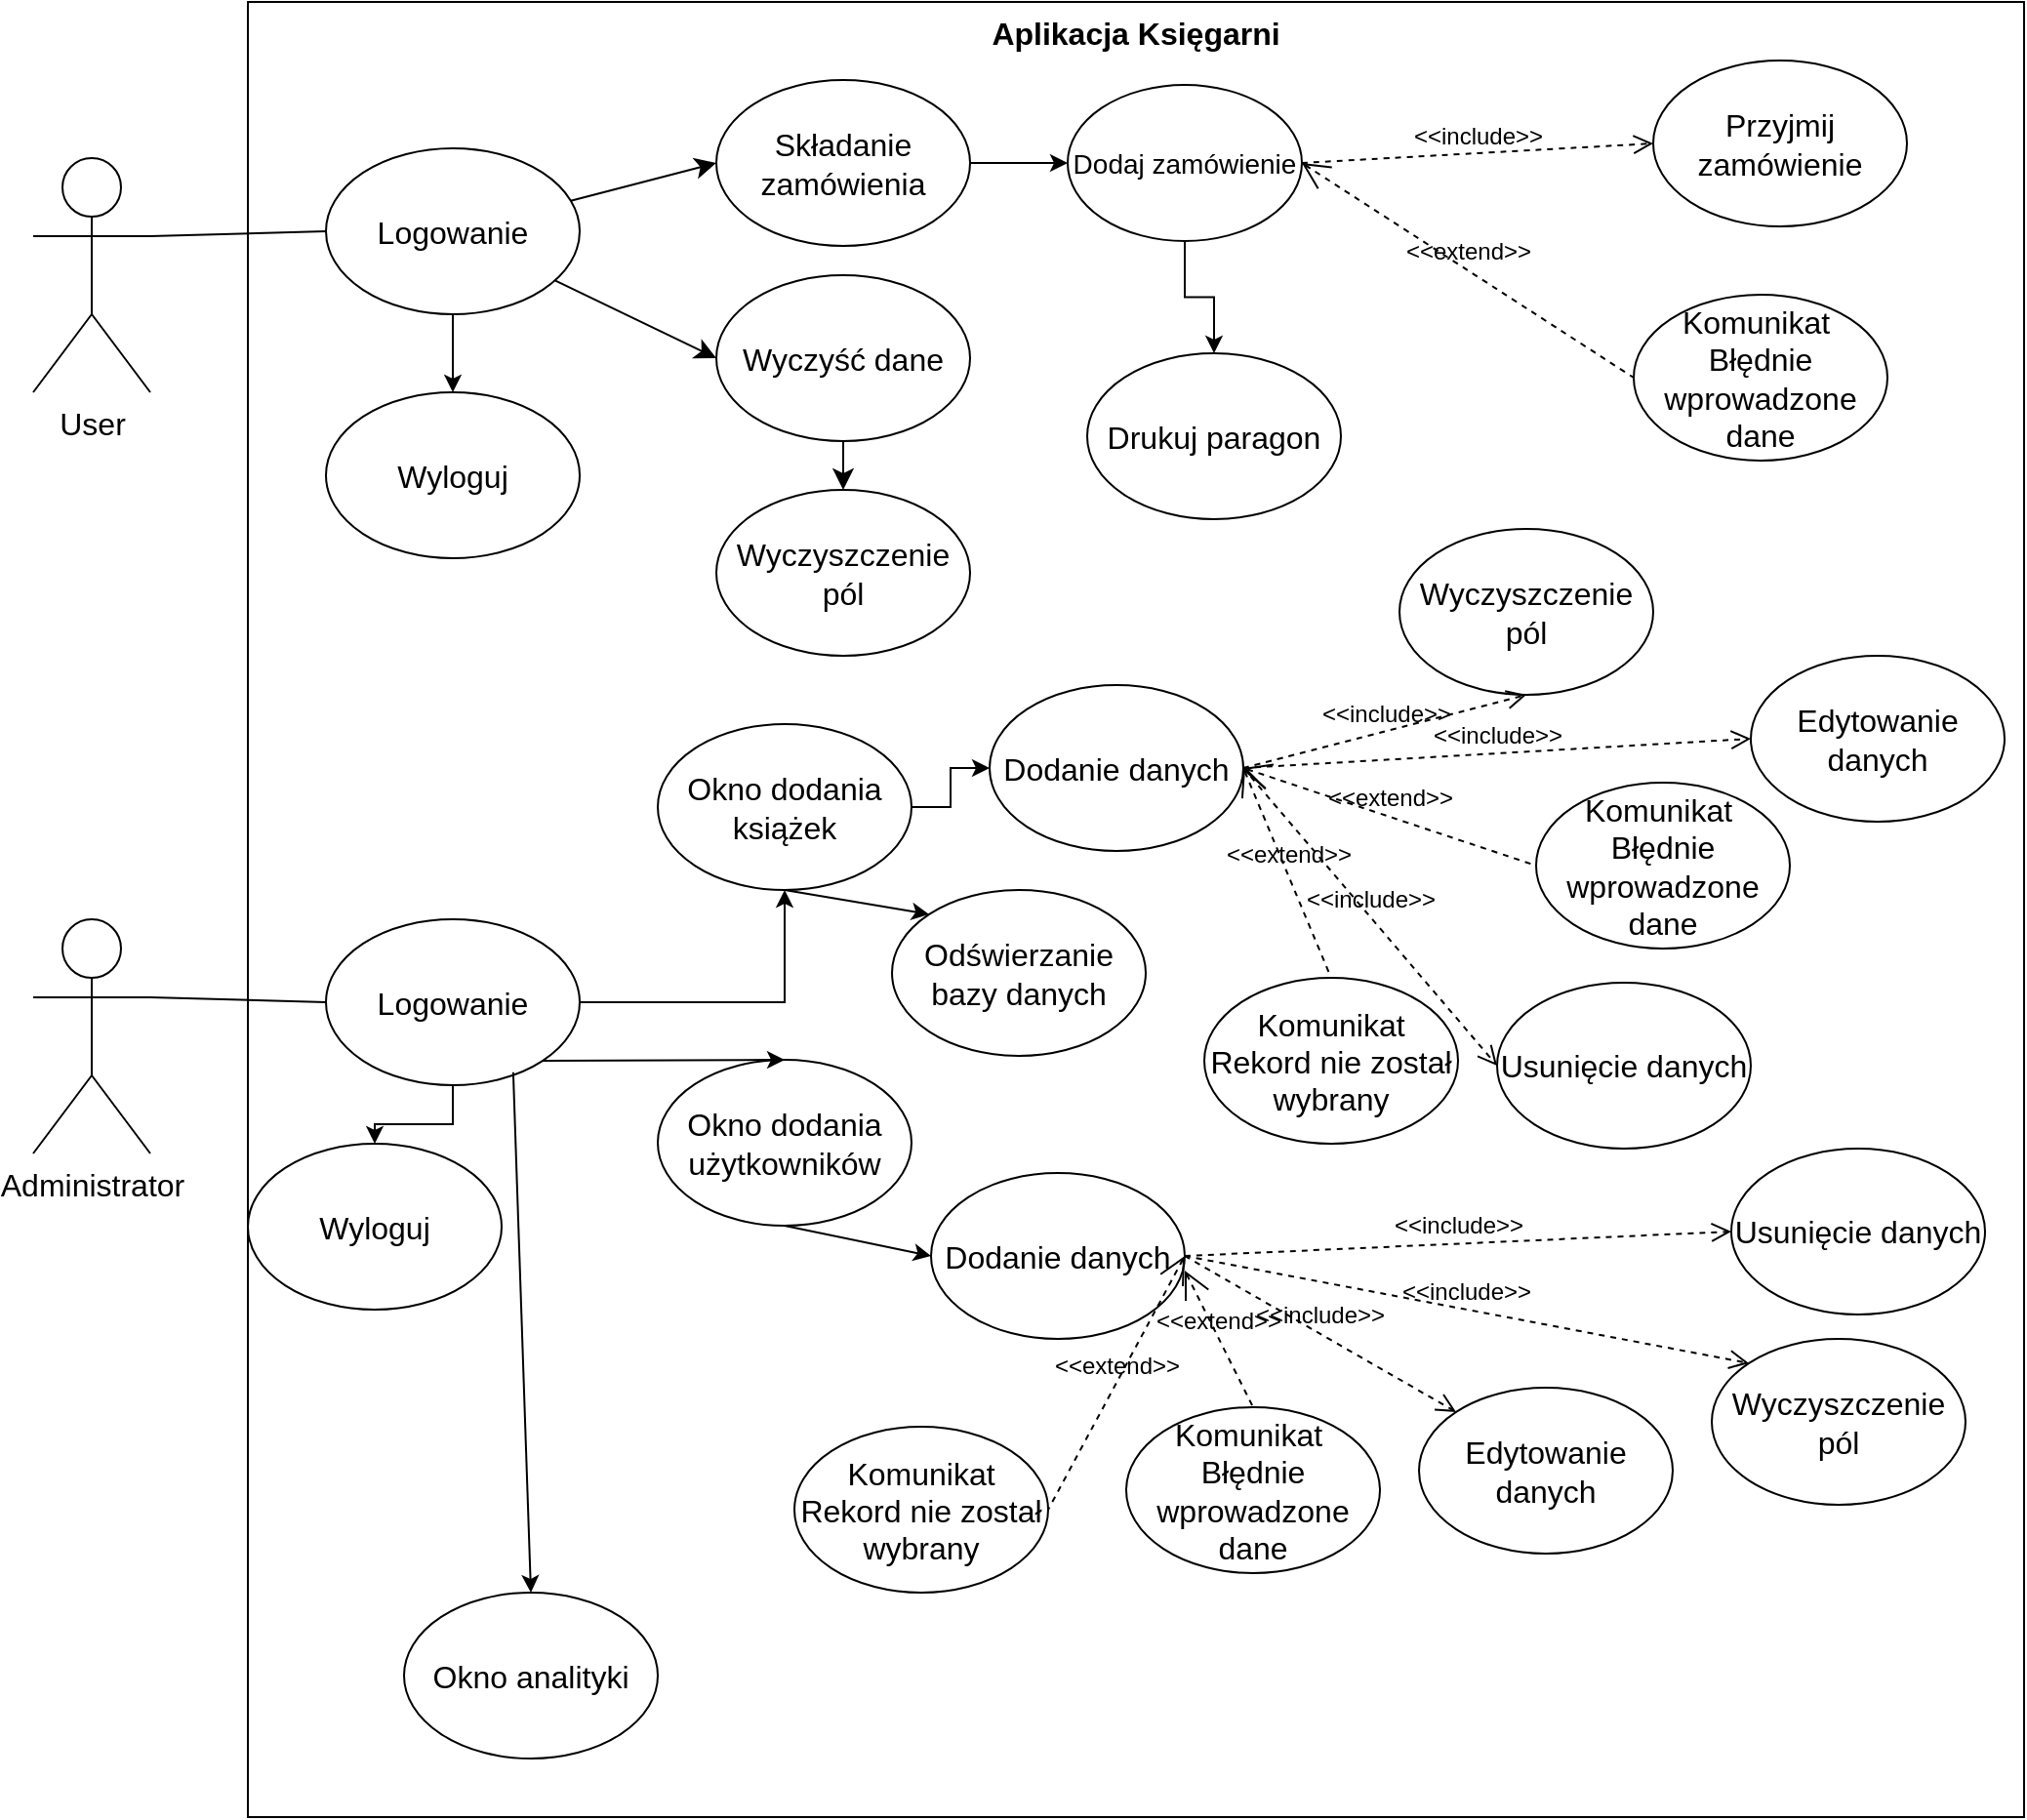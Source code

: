 <mxfile version="21.7.5" type="device">
  <diagram name="Strona-1" id="RFCZKXFTVOAzxU45ScVK">
    <mxGraphModel dx="1050" dy="542" grid="1" gridSize="10" guides="1" tooltips="1" connect="1" arrows="1" fold="1" page="1" pageScale="1" pageWidth="827" pageHeight="1169" math="0" shadow="0">
      <root>
        <mxCell id="0" />
        <mxCell id="1" parent="0" />
        <mxCell id="qy40lGcezs1Elsbzkqo5-3" value="Aplikacja Księgarni" style="shape=rect;html=1;verticalAlign=top;fontStyle=1;whiteSpace=wrap;align=center;fontSize=16;" parent="1" vertex="1">
          <mxGeometry x="150" width="910" height="930" as="geometry" />
        </mxCell>
        <mxCell id="xeGJBtiFmaIVh6h41Zp6-2" style="edgeStyle=none;curved=1;rounded=0;orthogonalLoop=1;jettySize=auto;html=1;entryX=0;entryY=0.5;entryDx=0;entryDy=0;fontSize=12;startSize=8;endSize=8;exitX=1;exitY=0.333;exitDx=0;exitDy=0;exitPerimeter=0;endArrow=none;endFill=0;" parent="1" source="qy40lGcezs1Elsbzkqo5-2" target="hJ5amDxZeMhtgakDQaXU-15" edge="1">
          <mxGeometry relative="1" as="geometry" />
        </mxCell>
        <mxCell id="xeGJBtiFmaIVh6h41Zp6-12" style="edgeStyle=none;curved=1;rounded=0;orthogonalLoop=1;jettySize=auto;html=1;entryX=0;entryY=0.5;entryDx=0;entryDy=0;fontSize=12;startSize=8;endSize=8;exitX=1;exitY=0.333;exitDx=0;exitDy=0;exitPerimeter=0;endArrow=none;endFill=0;" parent="1" source="hJ5amDxZeMhtgakDQaXU-1" target="qy40lGcezs1Elsbzkqo5-16" edge="1">
          <mxGeometry relative="1" as="geometry">
            <mxPoint x="310" y="330" as="sourcePoint" />
          </mxGeometry>
        </mxCell>
        <mxCell id="hJ5amDxZeMhtgakDQaXU-1" value="Administrator" style="shape=umlActor;verticalLabelPosition=bottom;verticalAlign=top;html=1;outlineConnect=0;fontSize=16;" parent="1" vertex="1">
          <mxGeometry x="40" y="470" width="60" height="120" as="geometry" />
        </mxCell>
        <mxCell id="qy40lGcezs1Elsbzkqo5-29" style="edgeStyle=none;curved=1;rounded=0;orthogonalLoop=1;jettySize=auto;html=1;entryX=0;entryY=0.5;entryDx=0;entryDy=0;fontSize=12;startSize=8;endSize=8;" parent="1" source="hJ5amDxZeMhtgakDQaXU-15" target="qy40lGcezs1Elsbzkqo5-28" edge="1">
          <mxGeometry relative="1" as="geometry" />
        </mxCell>
        <mxCell id="qy40lGcezs1Elsbzkqo5-31" style="edgeStyle=none;curved=1;rounded=0;orthogonalLoop=1;jettySize=auto;html=1;entryX=0;entryY=0.5;entryDx=0;entryDy=0;fontSize=12;startSize=8;endSize=8;" parent="1" source="hJ5amDxZeMhtgakDQaXU-15" target="qy40lGcezs1Elsbzkqo5-30" edge="1">
          <mxGeometry relative="1" as="geometry" />
        </mxCell>
        <mxCell id="1l_PIfcA9y4RQT2Jm7VL-16" value="" style="edgeStyle=orthogonalEdgeStyle;shape=connector;rounded=0;orthogonalLoop=1;jettySize=auto;html=1;labelBackgroundColor=default;strokeColor=default;fontFamily=Helvetica;fontSize=11;fontColor=default;endArrow=classic;" edge="1" parent="1" source="hJ5amDxZeMhtgakDQaXU-15" target="1l_PIfcA9y4RQT2Jm7VL-15">
          <mxGeometry relative="1" as="geometry" />
        </mxCell>
        <mxCell id="hJ5amDxZeMhtgakDQaXU-15" value="Logowanie" style="ellipse;whiteSpace=wrap;html=1;fontSize=16;" parent="1" vertex="1">
          <mxGeometry x="190" y="75" width="130" height="85" as="geometry" />
        </mxCell>
        <mxCell id="qy40lGcezs1Elsbzkqo5-2" value="User" style="shape=umlActor;verticalLabelPosition=bottom;verticalAlign=top;html=1;outlineConnect=0;fontSize=16;" parent="1" vertex="1">
          <mxGeometry x="40" y="80" width="60" height="120" as="geometry" />
        </mxCell>
        <mxCell id="qy40lGcezs1Elsbzkqo5-4" value="Przyjmij zamówienie" style="ellipse;whiteSpace=wrap;html=1;fontSize=16;" parent="1" vertex="1">
          <mxGeometry x="870" y="30" width="130" height="85" as="geometry" />
        </mxCell>
        <mxCell id="qy40lGcezs1Elsbzkqo5-5" value="Komunikat&amp;nbsp;&lt;br&gt;Błędnie wprowadzone dane" style="ellipse;whiteSpace=wrap;html=1;fontSize=16;" parent="1" vertex="1">
          <mxGeometry x="860" y="150" width="130" height="85" as="geometry" />
        </mxCell>
        <mxCell id="qy40lGcezs1Elsbzkqo5-9" value="Usunięcie danych" style="ellipse;whiteSpace=wrap;html=1;fontSize=16;" parent="1" vertex="1">
          <mxGeometry x="790" y="502.5" width="130" height="85" as="geometry" />
        </mxCell>
        <mxCell id="qy40lGcezs1Elsbzkqo5-10" value="Edytowanie danych" style="ellipse;whiteSpace=wrap;html=1;fontSize=16;" parent="1" vertex="1">
          <mxGeometry x="920" y="335" width="130" height="85" as="geometry" />
        </mxCell>
        <mxCell id="qy40lGcezs1Elsbzkqo5-11" value="&amp;lt;&amp;lt;include&amp;gt;&amp;gt;" style="edgeStyle=none;html=1;endArrow=open;verticalAlign=bottom;dashed=1;labelBackgroundColor=none;rounded=0;fontSize=12;startSize=8;endSize=8;curved=1;exitX=1;exitY=0.5;exitDx=0;exitDy=0;entryX=0;entryY=0.5;entryDx=0;entryDy=0;" parent="1" source="1l_PIfcA9y4RQT2Jm7VL-21" target="qy40lGcezs1Elsbzkqo5-10" edge="1">
          <mxGeometry width="160" relative="1" as="geometry">
            <mxPoint x="757.825" y="367.39" as="sourcePoint" />
            <mxPoint x="910" y="410" as="targetPoint" />
          </mxGeometry>
        </mxCell>
        <mxCell id="qy40lGcezs1Elsbzkqo5-12" value="&amp;lt;&amp;lt;include&amp;gt;&amp;gt;" style="edgeStyle=none;html=1;endArrow=open;verticalAlign=bottom;dashed=1;labelBackgroundColor=none;rounded=0;fontSize=12;startSize=8;endSize=8;curved=1;exitX=1;exitY=0.5;exitDx=0;exitDy=0;entryX=0;entryY=0.5;entryDx=0;entryDy=0;" parent="1" source="1l_PIfcA9y4RQT2Jm7VL-21" target="qy40lGcezs1Elsbzkqo5-9" edge="1">
          <mxGeometry width="160" relative="1" as="geometry">
            <mxPoint x="757.825" y="452.61" as="sourcePoint" />
            <mxPoint x="490" y="293" as="targetPoint" />
          </mxGeometry>
        </mxCell>
        <mxCell id="1l_PIfcA9y4RQT2Jm7VL-19" value="" style="edgeStyle=orthogonalEdgeStyle;shape=connector;rounded=0;orthogonalLoop=1;jettySize=auto;html=1;labelBackgroundColor=default;strokeColor=default;fontFamily=Helvetica;fontSize=11;fontColor=default;endArrow=classic;" edge="1" parent="1" source="qy40lGcezs1Elsbzkqo5-16" target="1l_PIfcA9y4RQT2Jm7VL-18">
          <mxGeometry relative="1" as="geometry" />
        </mxCell>
        <mxCell id="1l_PIfcA9y4RQT2Jm7VL-20" value="" style="edgeStyle=orthogonalEdgeStyle;shape=connector;rounded=0;orthogonalLoop=1;jettySize=auto;html=1;labelBackgroundColor=default;strokeColor=default;fontFamily=Helvetica;fontSize=11;fontColor=default;endArrow=classic;" edge="1" parent="1" source="qy40lGcezs1Elsbzkqo5-16" target="qy40lGcezs1Elsbzkqo5-25">
          <mxGeometry relative="1" as="geometry" />
        </mxCell>
        <mxCell id="qy40lGcezs1Elsbzkqo5-16" value="Logowanie" style="ellipse;whiteSpace=wrap;html=1;fontSize=16;" parent="1" vertex="1">
          <mxGeometry x="190" y="470" width="130" height="85" as="geometry" />
        </mxCell>
        <mxCell id="qy40lGcezs1Elsbzkqo5-19" value="Komunikat&amp;nbsp;&lt;br&gt;Błędnie wprowadzone dane" style="ellipse;whiteSpace=wrap;html=1;fontSize=16;" parent="1" vertex="1">
          <mxGeometry x="810" y="400" width="130" height="85" as="geometry" />
        </mxCell>
        <mxCell id="qy40lGcezs1Elsbzkqo5-20" value="&amp;lt;&amp;lt;extend&amp;gt;&amp;gt;" style="edgeStyle=none;html=1;startArrow=open;endArrow=none;startSize=12;verticalAlign=bottom;dashed=1;labelBackgroundColor=none;rounded=0;fontSize=12;curved=1;exitX=1;exitY=0.5;exitDx=0;exitDy=0;entryX=0;entryY=0.5;entryDx=0;entryDy=0;" parent="1" source="1l_PIfcA9y4RQT2Jm7VL-21" target="qy40lGcezs1Elsbzkqo5-19" edge="1">
          <mxGeometry width="160" relative="1" as="geometry">
            <mxPoint x="757.825" y="367.39" as="sourcePoint" />
            <mxPoint x="490" y="193" as="targetPoint" />
          </mxGeometry>
        </mxCell>
        <mxCell id="1l_PIfcA9y4RQT2Jm7VL-22" value="" style="edgeStyle=orthogonalEdgeStyle;shape=connector;rounded=0;orthogonalLoop=1;jettySize=auto;html=1;labelBackgroundColor=default;strokeColor=default;fontFamily=Helvetica;fontSize=11;fontColor=default;endArrow=classic;" edge="1" parent="1" source="qy40lGcezs1Elsbzkqo5-25" target="1l_PIfcA9y4RQT2Jm7VL-21">
          <mxGeometry relative="1" as="geometry" />
        </mxCell>
        <mxCell id="qy40lGcezs1Elsbzkqo5-25" value="Okno dodania książek" style="ellipse;whiteSpace=wrap;html=1;fontSize=16;" parent="1" vertex="1">
          <mxGeometry x="360" y="370" width="130" height="85" as="geometry" />
        </mxCell>
        <mxCell id="1l_PIfcA9y4RQT2Jm7VL-4" style="edgeStyle=orthogonalEdgeStyle;rounded=0;orthogonalLoop=1;jettySize=auto;html=1;entryX=0;entryY=0.5;entryDx=0;entryDy=0;" edge="1" parent="1" source="qy40lGcezs1Elsbzkqo5-28" target="1l_PIfcA9y4RQT2Jm7VL-2">
          <mxGeometry relative="1" as="geometry" />
        </mxCell>
        <mxCell id="qy40lGcezs1Elsbzkqo5-28" value="Składanie zamówienia" style="ellipse;whiteSpace=wrap;html=1;fontSize=16;" parent="1" vertex="1">
          <mxGeometry x="390" y="40" width="130" height="85" as="geometry" />
        </mxCell>
        <mxCell id="qy40lGcezs1Elsbzkqo5-33" value="" style="edgeStyle=none;curved=1;rounded=0;orthogonalLoop=1;jettySize=auto;html=1;fontSize=12;startSize=8;endSize=8;" parent="1" source="qy40lGcezs1Elsbzkqo5-30" target="qy40lGcezs1Elsbzkqo5-32" edge="1">
          <mxGeometry relative="1" as="geometry" />
        </mxCell>
        <mxCell id="qy40lGcezs1Elsbzkqo5-30" value="Wyczyść dane" style="ellipse;whiteSpace=wrap;html=1;fontSize=16;" parent="1" vertex="1">
          <mxGeometry x="390" y="140" width="130" height="85" as="geometry" />
        </mxCell>
        <mxCell id="qy40lGcezs1Elsbzkqo5-32" value="Wyczyszczenie pól" style="ellipse;whiteSpace=wrap;html=1;fontSize=16;" parent="1" vertex="1">
          <mxGeometry x="390" y="250" width="130" height="85" as="geometry" />
        </mxCell>
        <mxCell id="1l_PIfcA9y4RQT2Jm7VL-14" value="" style="edgeStyle=orthogonalEdgeStyle;shape=connector;rounded=0;orthogonalLoop=1;jettySize=auto;html=1;labelBackgroundColor=default;strokeColor=default;fontFamily=Helvetica;fontSize=11;fontColor=default;endArrow=classic;" edge="1" parent="1" source="1l_PIfcA9y4RQT2Jm7VL-2" target="1l_PIfcA9y4RQT2Jm7VL-10">
          <mxGeometry relative="1" as="geometry" />
        </mxCell>
        <mxCell id="1l_PIfcA9y4RQT2Jm7VL-2" value="&lt;font style=&quot;font-size: 14px;&quot;&gt;Dodaj zamówienie&lt;/font&gt;" style="ellipse;whiteSpace=wrap;html=1;" vertex="1" parent="1">
          <mxGeometry x="570" y="42.5" width="120" height="80" as="geometry" />
        </mxCell>
        <mxCell id="1l_PIfcA9y4RQT2Jm7VL-8" value="&amp;lt;&amp;lt;include&amp;gt;&amp;gt;" style="edgeStyle=none;html=1;endArrow=open;verticalAlign=bottom;dashed=1;labelBackgroundColor=none;rounded=0;fontSize=12;startSize=8;endSize=8;curved=1;exitX=1;exitY=0.5;exitDx=0;exitDy=0;entryX=0;entryY=0.5;entryDx=0;entryDy=0;" edge="1" parent="1" source="1l_PIfcA9y4RQT2Jm7VL-2" target="qy40lGcezs1Elsbzkqo5-4">
          <mxGeometry width="160" relative="1" as="geometry">
            <mxPoint x="690" y="85" as="sourcePoint" />
            <mxPoint x="820" y="75" as="targetPoint" />
          </mxGeometry>
        </mxCell>
        <mxCell id="1l_PIfcA9y4RQT2Jm7VL-9" value="&amp;lt;&amp;lt;extend&amp;gt;&amp;gt;" style="edgeStyle=none;html=1;startArrow=open;endArrow=none;startSize=12;verticalAlign=bottom;dashed=1;labelBackgroundColor=none;rounded=0;fontSize=12;curved=1;exitX=1;exitY=0.5;exitDx=0;exitDy=0;entryX=0;entryY=0.5;entryDx=0;entryDy=0;" edge="1" parent="1" source="1l_PIfcA9y4RQT2Jm7VL-2" target="qy40lGcezs1Elsbzkqo5-5">
          <mxGeometry width="160" relative="1" as="geometry">
            <mxPoint x="710" y="110" as="sourcePoint" />
            <mxPoint x="840" y="210" as="targetPoint" />
          </mxGeometry>
        </mxCell>
        <mxCell id="1l_PIfcA9y4RQT2Jm7VL-10" value="Drukuj paragon" style="ellipse;whiteSpace=wrap;html=1;fontSize=16;" vertex="1" parent="1">
          <mxGeometry x="580" y="180" width="130" height="85" as="geometry" />
        </mxCell>
        <mxCell id="1l_PIfcA9y4RQT2Jm7VL-15" value="Wyloguj" style="ellipse;whiteSpace=wrap;html=1;fontSize=16;" vertex="1" parent="1">
          <mxGeometry x="190" y="200" width="130" height="85" as="geometry" />
        </mxCell>
        <mxCell id="1l_PIfcA9y4RQT2Jm7VL-18" value="Wyloguj" style="ellipse;whiteSpace=wrap;html=1;fontSize=16;" vertex="1" parent="1">
          <mxGeometry x="150" y="585" width="130" height="85" as="geometry" />
        </mxCell>
        <mxCell id="1l_PIfcA9y4RQT2Jm7VL-21" value="Dodanie danych" style="ellipse;whiteSpace=wrap;html=1;fontSize=16;" vertex="1" parent="1">
          <mxGeometry x="530" y="350" width="130" height="85" as="geometry" />
        </mxCell>
        <mxCell id="1l_PIfcA9y4RQT2Jm7VL-23" value="Komunikat&lt;br&gt;Rekord nie został&lt;br&gt;wybrany" style="ellipse;whiteSpace=wrap;html=1;fontSize=16;" vertex="1" parent="1">
          <mxGeometry x="640" y="500" width="130" height="85" as="geometry" />
        </mxCell>
        <mxCell id="1l_PIfcA9y4RQT2Jm7VL-24" value="Wyczyszczenie pól" style="ellipse;whiteSpace=wrap;html=1;fontSize=16;" vertex="1" parent="1">
          <mxGeometry x="740" y="270" width="130" height="85" as="geometry" />
        </mxCell>
        <mxCell id="1l_PIfcA9y4RQT2Jm7VL-25" value="&amp;lt;&amp;lt;include&amp;gt;&amp;gt;" style="edgeStyle=none;html=1;endArrow=open;verticalAlign=bottom;dashed=1;labelBackgroundColor=none;rounded=0;fontSize=12;startSize=8;endSize=8;curved=1;exitX=1;exitY=0.5;exitDx=0;exitDy=0;entryX=0.5;entryY=1;entryDx=0;entryDy=0;" edge="1" parent="1" source="1l_PIfcA9y4RQT2Jm7VL-21" target="1l_PIfcA9y4RQT2Jm7VL-24">
          <mxGeometry width="160" relative="1" as="geometry">
            <mxPoint x="690" y="470" as="sourcePoint" />
            <mxPoint x="880" y="350" as="targetPoint" />
          </mxGeometry>
        </mxCell>
        <mxCell id="1l_PIfcA9y4RQT2Jm7VL-26" value="&amp;lt;&amp;lt;extend&amp;gt;&amp;gt;" style="edgeStyle=none;html=1;startArrow=open;endArrow=none;startSize=12;verticalAlign=bottom;dashed=1;labelBackgroundColor=none;rounded=0;fontSize=12;curved=1;exitX=1;exitY=0.5;exitDx=0;exitDy=0;entryX=0.5;entryY=0;entryDx=0;entryDy=0;" edge="1" parent="1" source="1l_PIfcA9y4RQT2Jm7VL-21" target="1l_PIfcA9y4RQT2Jm7VL-23">
          <mxGeometry width="160" relative="1" as="geometry">
            <mxPoint x="650" y="650" as="sourcePoint" />
            <mxPoint x="840" y="630" as="targetPoint" />
          </mxGeometry>
        </mxCell>
        <mxCell id="1l_PIfcA9y4RQT2Jm7VL-27" value="Odświerzanie bazy danych" style="ellipse;whiteSpace=wrap;html=1;fontSize=16;" vertex="1" parent="1">
          <mxGeometry x="480" y="455" width="130" height="85" as="geometry" />
        </mxCell>
        <mxCell id="1l_PIfcA9y4RQT2Jm7VL-28" value="" style="endArrow=classic;html=1;rounded=0;labelBackgroundColor=default;strokeColor=default;fontFamily=Helvetica;fontSize=11;fontColor=default;shape=connector;exitX=0.5;exitY=1;exitDx=0;exitDy=0;entryX=0;entryY=0;entryDx=0;entryDy=0;" edge="1" parent="1" source="qy40lGcezs1Elsbzkqo5-25" target="1l_PIfcA9y4RQT2Jm7VL-27">
          <mxGeometry width="50" height="50" relative="1" as="geometry">
            <mxPoint x="510" y="570" as="sourcePoint" />
            <mxPoint x="560" y="520" as="targetPoint" />
          </mxGeometry>
        </mxCell>
        <mxCell id="1l_PIfcA9y4RQT2Jm7VL-29" value="Okno dodania użytkowników" style="ellipse;whiteSpace=wrap;html=1;fontSize=16;" vertex="1" parent="1">
          <mxGeometry x="360" y="542" width="130" height="85" as="geometry" />
        </mxCell>
        <mxCell id="1l_PIfcA9y4RQT2Jm7VL-30" value="" style="endArrow=classic;html=1;rounded=0;labelBackgroundColor=default;strokeColor=default;fontFamily=Helvetica;fontSize=11;fontColor=default;shape=connector;exitX=1;exitY=1;exitDx=0;exitDy=0;entryX=0.5;entryY=0;entryDx=0;entryDy=0;" edge="1" parent="1" source="qy40lGcezs1Elsbzkqo5-16" target="1l_PIfcA9y4RQT2Jm7VL-29">
          <mxGeometry width="50" height="50" relative="1" as="geometry">
            <mxPoint x="510" y="770" as="sourcePoint" />
            <mxPoint x="560" y="720" as="targetPoint" />
          </mxGeometry>
        </mxCell>
        <mxCell id="1l_PIfcA9y4RQT2Jm7VL-31" value="Dodanie danych" style="ellipse;whiteSpace=wrap;html=1;fontSize=16;" vertex="1" parent="1">
          <mxGeometry x="500" y="600" width="130" height="85" as="geometry" />
        </mxCell>
        <mxCell id="1l_PIfcA9y4RQT2Jm7VL-33" value="" style="endArrow=classic;html=1;rounded=0;labelBackgroundColor=default;strokeColor=default;fontFamily=Helvetica;fontSize=11;fontColor=default;shape=connector;exitX=0.5;exitY=1;exitDx=0;exitDy=0;entryX=0;entryY=0.5;entryDx=0;entryDy=0;" edge="1" parent="1" source="1l_PIfcA9y4RQT2Jm7VL-29" target="1l_PIfcA9y4RQT2Jm7VL-31">
          <mxGeometry width="50" height="50" relative="1" as="geometry">
            <mxPoint x="510" y="770" as="sourcePoint" />
            <mxPoint x="560" y="720" as="targetPoint" />
          </mxGeometry>
        </mxCell>
        <mxCell id="1l_PIfcA9y4RQT2Jm7VL-36" value="Wyczyszczenie pól" style="ellipse;whiteSpace=wrap;html=1;fontSize=16;" vertex="1" parent="1">
          <mxGeometry x="900" y="685" width="130" height="85" as="geometry" />
        </mxCell>
        <mxCell id="1l_PIfcA9y4RQT2Jm7VL-37" value="Edytowanie danych" style="ellipse;whiteSpace=wrap;html=1;fontSize=16;" vertex="1" parent="1">
          <mxGeometry x="750" y="710" width="130" height="85" as="geometry" />
        </mxCell>
        <mxCell id="1l_PIfcA9y4RQT2Jm7VL-38" value="Komunikat&amp;nbsp;&lt;br&gt;Błędnie wprowadzone dane" style="ellipse;whiteSpace=wrap;html=1;fontSize=16;" vertex="1" parent="1">
          <mxGeometry x="600" y="720" width="130" height="85" as="geometry" />
        </mxCell>
        <mxCell id="1l_PIfcA9y4RQT2Jm7VL-39" value="Usunięcie danych" style="ellipse;whiteSpace=wrap;html=1;fontSize=16;" vertex="1" parent="1">
          <mxGeometry x="910" y="587.5" width="130" height="85" as="geometry" />
        </mxCell>
        <mxCell id="1l_PIfcA9y4RQT2Jm7VL-42" value="&amp;lt;&amp;lt;include&amp;gt;&amp;gt;" style="edgeStyle=none;html=1;endArrow=open;verticalAlign=bottom;dashed=1;labelBackgroundColor=none;rounded=0;fontSize=12;startSize=8;endSize=8;curved=1;exitX=1;exitY=0.5;exitDx=0;exitDy=0;entryX=0;entryY=0.5;entryDx=0;entryDy=0;" edge="1" parent="1" source="1l_PIfcA9y4RQT2Jm7VL-31" target="1l_PIfcA9y4RQT2Jm7VL-39">
          <mxGeometry width="160" relative="1" as="geometry">
            <mxPoint x="610" y="708" as="sourcePoint" />
            <mxPoint x="755" y="670" as="targetPoint" />
          </mxGeometry>
        </mxCell>
        <mxCell id="1l_PIfcA9y4RQT2Jm7VL-43" value="&amp;lt;&amp;lt;include&amp;gt;&amp;gt;" style="edgeStyle=none;html=1;endArrow=open;verticalAlign=bottom;dashed=1;labelBackgroundColor=none;rounded=0;fontSize=12;startSize=8;endSize=8;curved=1;exitX=1;exitY=0.5;exitDx=0;exitDy=0;entryX=0;entryY=0;entryDx=0;entryDy=0;" edge="1" parent="1" source="1l_PIfcA9y4RQT2Jm7VL-31" target="1l_PIfcA9y4RQT2Jm7VL-36">
          <mxGeometry width="160" relative="1" as="geometry">
            <mxPoint x="620" y="738" as="sourcePoint" />
            <mxPoint x="765" y="700" as="targetPoint" />
          </mxGeometry>
        </mxCell>
        <mxCell id="1l_PIfcA9y4RQT2Jm7VL-44" value="&amp;lt;&amp;lt;include&amp;gt;&amp;gt;" style="edgeStyle=none;html=1;endArrow=open;verticalAlign=bottom;dashed=1;labelBackgroundColor=none;rounded=0;fontSize=12;startSize=8;endSize=8;curved=1;exitX=1;exitY=0.5;exitDx=0;exitDy=0;entryX=0;entryY=0;entryDx=0;entryDy=0;" edge="1" parent="1" source="1l_PIfcA9y4RQT2Jm7VL-31" target="1l_PIfcA9y4RQT2Jm7VL-37">
          <mxGeometry width="160" relative="1" as="geometry">
            <mxPoint x="545" y="723" as="sourcePoint" />
            <mxPoint x="690" y="685" as="targetPoint" />
          </mxGeometry>
        </mxCell>
        <mxCell id="1l_PIfcA9y4RQT2Jm7VL-45" value="&amp;lt;&amp;lt;extend&amp;gt;&amp;gt;" style="edgeStyle=none;html=1;startArrow=open;endArrow=none;startSize=12;verticalAlign=bottom;dashed=1;labelBackgroundColor=none;rounded=0;fontSize=12;curved=1;entryX=0.5;entryY=0;entryDx=0;entryDy=0;" edge="1" parent="1" target="1l_PIfcA9y4RQT2Jm7VL-38">
          <mxGeometry width="160" relative="1" as="geometry">
            <mxPoint x="630" y="650" as="sourcePoint" />
            <mxPoint x="600" y="752.5" as="targetPoint" />
          </mxGeometry>
        </mxCell>
        <mxCell id="1l_PIfcA9y4RQT2Jm7VL-46" value="Komunikat&lt;br&gt;Rekord nie został&lt;br&gt;wybrany" style="ellipse;whiteSpace=wrap;html=1;fontSize=16;" vertex="1" parent="1">
          <mxGeometry x="430" y="730" width="130" height="85" as="geometry" />
        </mxCell>
        <mxCell id="1l_PIfcA9y4RQT2Jm7VL-47" value="&amp;lt;&amp;lt;extend&amp;gt;&amp;gt;" style="edgeStyle=none;html=1;startArrow=open;endArrow=none;startSize=12;verticalAlign=bottom;dashed=1;labelBackgroundColor=none;rounded=0;fontSize=12;curved=1;exitX=1;exitY=0.5;exitDx=0;exitDy=0;entryX=1;entryY=0.5;entryDx=0;entryDy=0;" edge="1" parent="1" source="1l_PIfcA9y4RQT2Jm7VL-31" target="1l_PIfcA9y4RQT2Jm7VL-46">
          <mxGeometry width="160" relative="1" as="geometry">
            <mxPoint x="410" y="702.5" as="sourcePoint" />
            <mxPoint x="560" y="752.5" as="targetPoint" />
          </mxGeometry>
        </mxCell>
        <mxCell id="1l_PIfcA9y4RQT2Jm7VL-48" value="" style="endArrow=classic;html=1;rounded=0;labelBackgroundColor=default;strokeColor=default;fontFamily=Helvetica;fontSize=11;fontColor=default;shape=connector;exitX=0.738;exitY=0.922;exitDx=0;exitDy=0;entryX=0.5;entryY=0;entryDx=0;entryDy=0;exitPerimeter=0;" edge="1" parent="1" source="qy40lGcezs1Elsbzkqo5-16" target="1l_PIfcA9y4RQT2Jm7VL-49">
          <mxGeometry width="50" height="50" relative="1" as="geometry">
            <mxPoint x="510" y="670" as="sourcePoint" />
            <mxPoint x="560" y="620" as="targetPoint" />
          </mxGeometry>
        </mxCell>
        <mxCell id="1l_PIfcA9y4RQT2Jm7VL-49" value="Okno analityki" style="ellipse;whiteSpace=wrap;html=1;fontSize=16;" vertex="1" parent="1">
          <mxGeometry x="230" y="815" width="130" height="85" as="geometry" />
        </mxCell>
      </root>
    </mxGraphModel>
  </diagram>
</mxfile>
